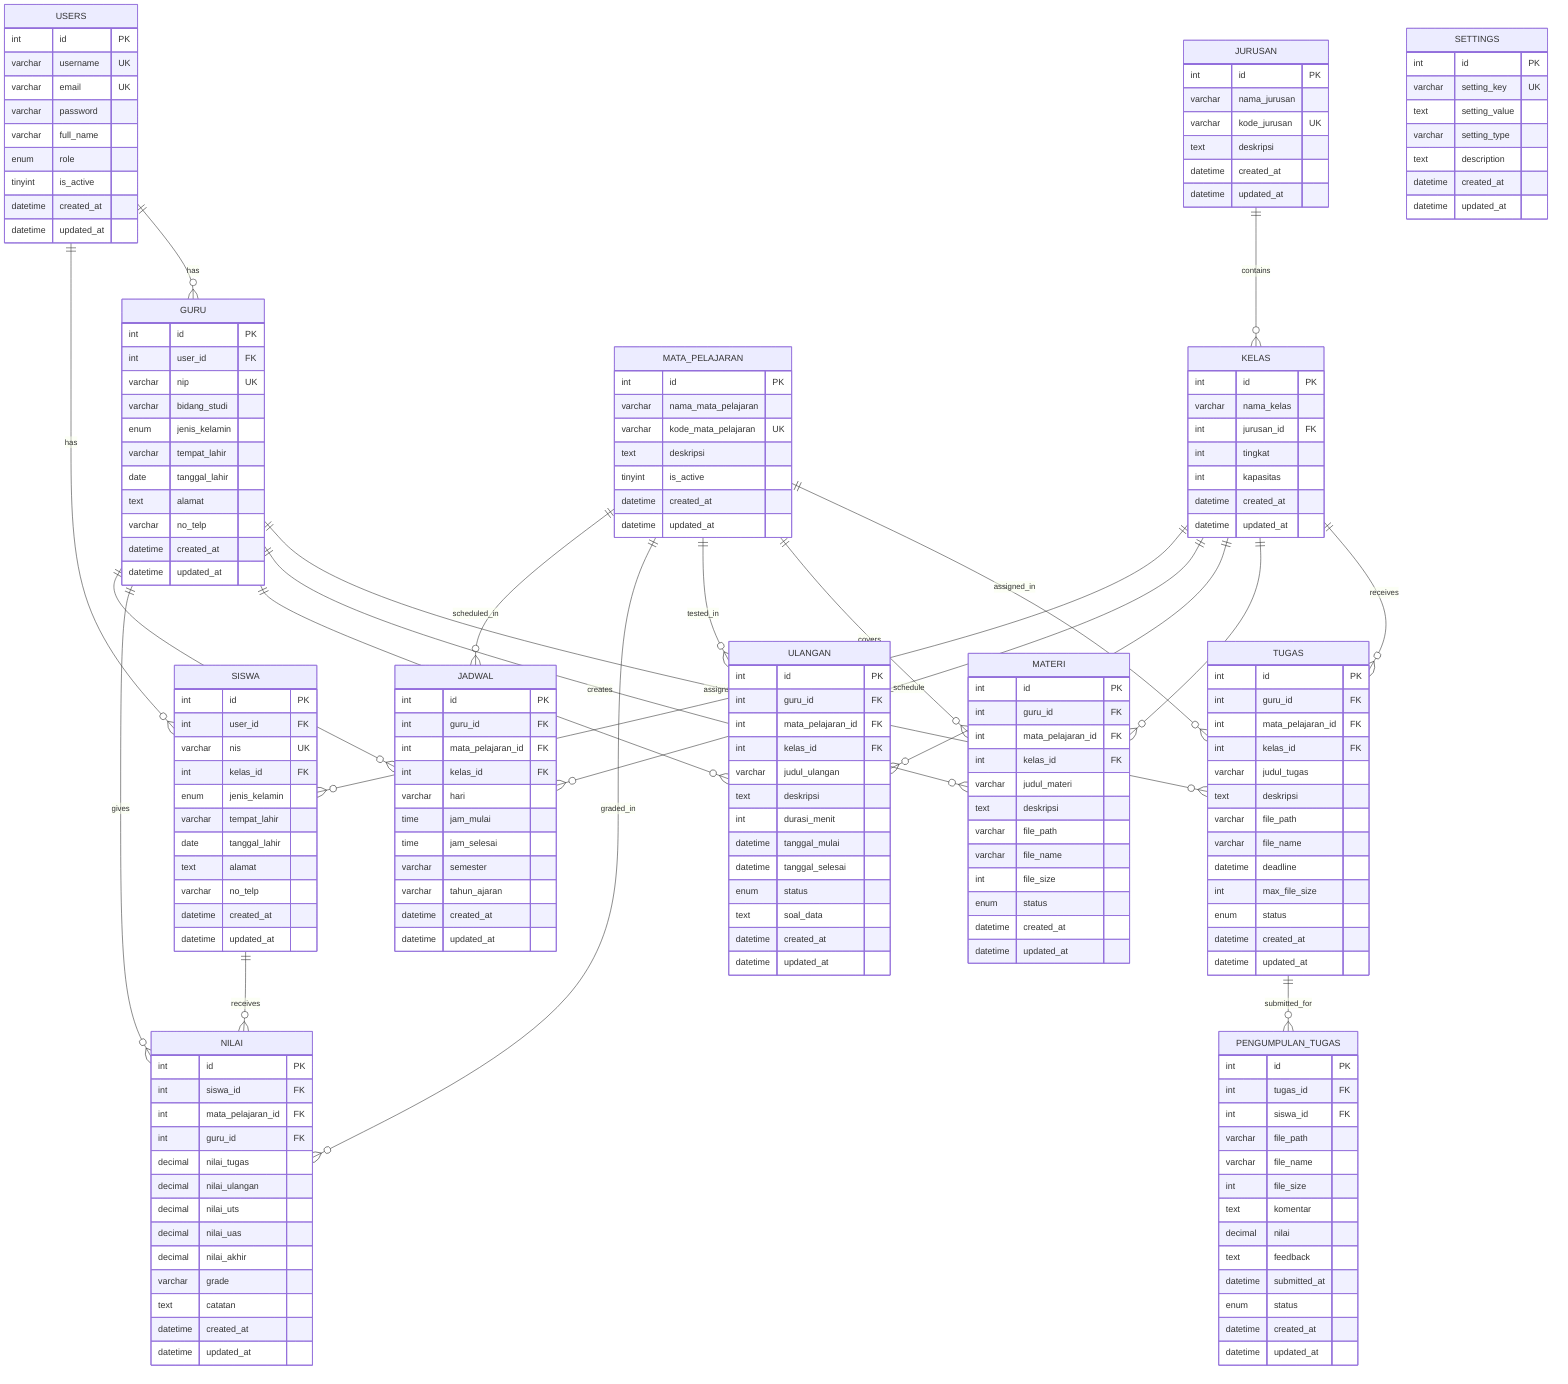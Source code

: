 erDiagram
USERS {
int id PK
varchar username UK
varchar email UK
varchar password
varchar full_name
enum role
tinyint is_active
datetime created_at
datetime updated_at
}

JURUSAN {
int id PK
varchar nama_jurusan
varchar kode_jurusan UK
text deskripsi
datetime created_at
datetime updated_at
}

KELAS {
int id PK
varchar nama_kelas
int jurusan_id FK
int tingkat
int kapasitas
datetime created_at
datetime updated_at
}

SISWA {
int id PK
int user_id FK
varchar nis UK
int kelas_id FK
enum jenis_kelamin
varchar tempat_lahir
date tanggal_lahir
text alamat
varchar no_telp
datetime created_at
datetime updated_at
}

GURU {
int id PK
int user_id FK
varchar nip UK
varchar bidang_studi
enum jenis_kelamin
varchar tempat_lahir
date tanggal_lahir
text alamat
varchar no_telp
datetime created_at
datetime updated_at
}

MATA_PELAJARAN {
int id PK
varchar nama_mata_pelajaran
varchar kode_mata_pelajaran UK
text deskripsi
tinyint is_active
datetime created_at
datetime updated_at
}

JADWAL {
int id PK
int guru_id FK
int mata_pelajaran_id FK
int kelas_id FK
varchar hari
time jam_mulai
time jam_selesai
varchar semester
varchar tahun_ajaran
datetime created_at
datetime updated_at
}

NILAI {
int id PK
int siswa_id FK
int mata_pelajaran_id FK
int guru_id FK
decimal nilai_tugas
decimal nilai_ulangan
decimal nilai_uts
decimal nilai_uas
decimal nilai_akhir
varchar grade
text catatan
datetime created_at
datetime updated_at
}

ULANGAN {
int id PK
int guru_id FK
int mata_pelajaran_id FK
int kelas_id FK
varchar judul_ulangan
text deskripsi
int durasi_menit
datetime tanggal_mulai
datetime tanggal_selesai
enum status
text soal_data
datetime created_at
datetime updated_at
}

MATERI {
int id PK
int guru_id FK
int mata_pelajaran_id FK
int kelas_id FK
varchar judul_materi
text deskripsi
varchar file_path
varchar file_name
int file_size
enum status
datetime created_at
datetime updated_at
}

TUGAS {
int id PK
int guru_id FK
int mata_pelajaran_id FK
int kelas_id FK
varchar judul_tugas
text deskripsi
varchar file_path
varchar file_name
datetime deadline
int max_file_size
enum status
datetime created_at
datetime updated_at
}

PENGUMPULAN_TUGAS {
int id PK
int tugas_id FK
int siswa_id FK
varchar file_path
varchar file_name
int file_size
text komentar
decimal nilai
text feedback
datetime submitted_at
enum status
datetime created_at
datetime updated_at
}

SETTINGS {
int id PK
varchar setting_key UK
text setting_value
varchar setting_type
text description
datetime created_at
datetime updated_at
}

USERS ||--o{ SISWA : has
USERS ||--o{ GURU : has

JURUSAN ||--o{ KELAS : contains
KELAS ||--o{ SISWA : enrolls

GURU ||--o{ JADWAL : teaches
MATA_PELAJARAN ||--o{ JADWAL : scheduled_in
KELAS ||--o{ JADWAL : has_schedule

SISWA ||--o{ NILAI : receives
MATA_PELAJARAN ||--o{ NILAI : graded_in
GURU ||--o{ NILAI : gives

GURU ||--o{ ULANGAN : creates
MATA_PELAJARAN ||--o{ ULANGAN : tested_in
KELAS ||--o{ ULANGAN : takes

GURU ||--o{ MATERI : creates
MATA_PELAJARAN ||--o{ MATERI : covers
KELAS ||--o{ MATERI : studies

GURU ||--o{ TUGAS : assigns
MATA_PELAJARAN ||--o{ TUGAS : assigned_in
KELAS ||--o{ TUGAS : receives

TUGAS ||--o{ PENGUMPULAN_TUGAS : submitted_for
